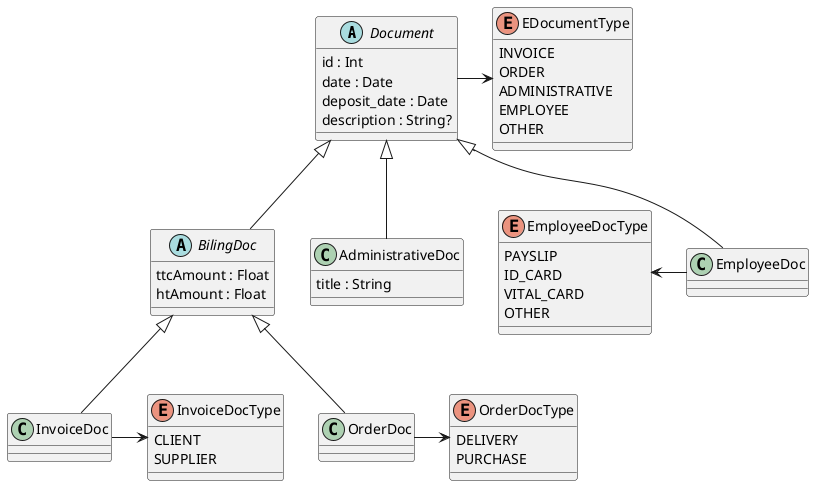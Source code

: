 @startuml Class_Diagramm

abstract "Document" as Document{
    id : Int
    date : Date
    deposit_date : Date 
    description : String? 
}

abstract BilingDoc {
    ttcAmount : Float 
    htAmount : Float 
}

class InvoiceDoc 

enum InvoiceDocType {
    CLIENT
    SUPPLIER
}

class OrderDoc 

enum OrderDocType {
    DELIVERY
    PURCHASE
}

class EmployeeDoc

enum EmployeeDocType {
    PAYSLIP
    ID_CARD
    VITAL_CARD
    OTHER
}

class AdministrativeDoc {
    title : String
}

enum EDocumentType{
    INVOICE
    ORDER
    ADMINISTRATIVE
    EMPLOYEE
    OTHER
}

Document -> EDocumentType
Document <|-- BilingDoc
Document <|-- EmployeeDoc
Document <|-- AdministrativeDoc

BilingDoc <|-- InvoiceDoc
BilingDoc <|-- OrderDoc

InvoiceDoc -> InvoiceDocType
OrderDoc -> OrderDocType
EmployeeDocType <- EmployeeDoc

@enduml
